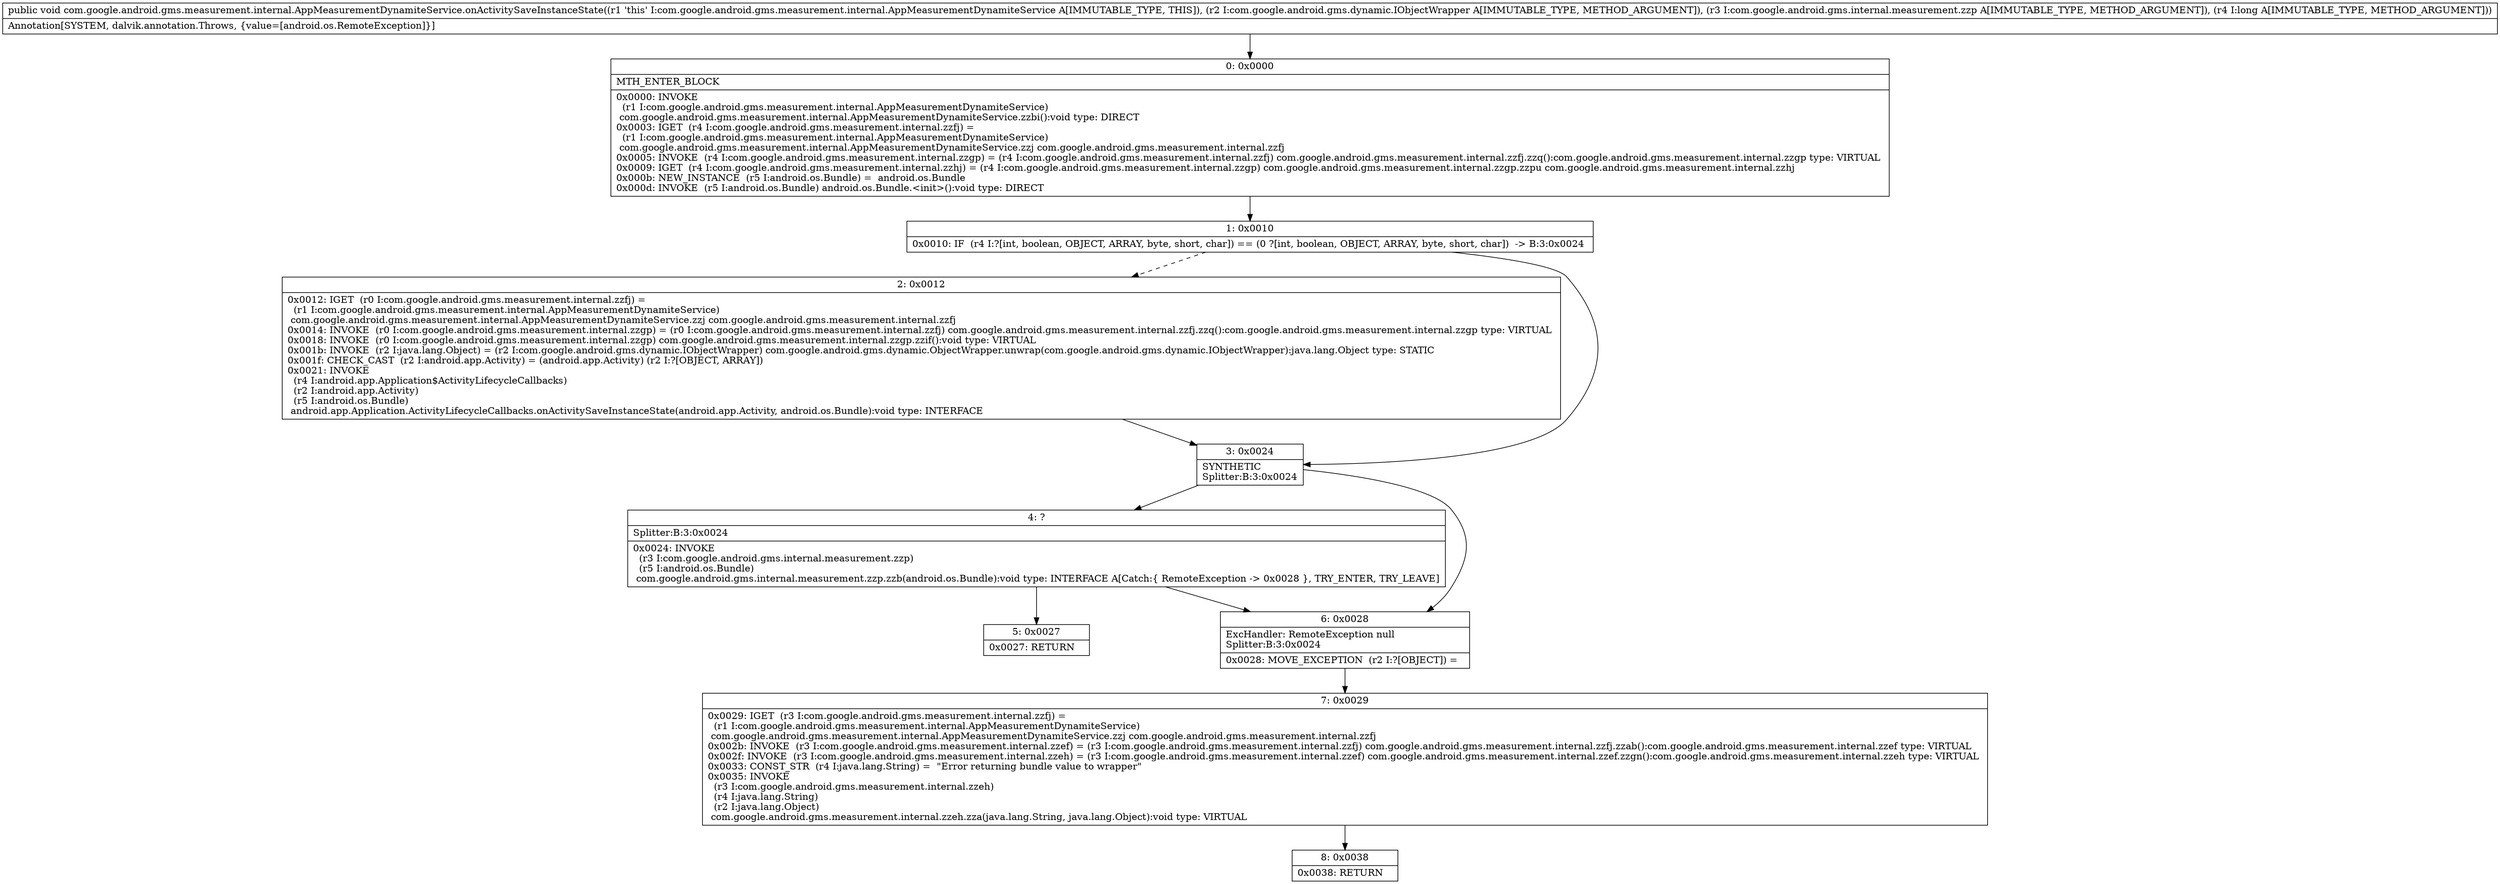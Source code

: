 digraph "CFG forcom.google.android.gms.measurement.internal.AppMeasurementDynamiteService.onActivitySaveInstanceState(Lcom\/google\/android\/gms\/dynamic\/IObjectWrapper;Lcom\/google\/android\/gms\/internal\/measurement\/zzp;J)V" {
Node_0 [shape=record,label="{0\:\ 0x0000|MTH_ENTER_BLOCK\l|0x0000: INVOKE  \l  (r1 I:com.google.android.gms.measurement.internal.AppMeasurementDynamiteService)\l com.google.android.gms.measurement.internal.AppMeasurementDynamiteService.zzbi():void type: DIRECT \l0x0003: IGET  (r4 I:com.google.android.gms.measurement.internal.zzfj) = \l  (r1 I:com.google.android.gms.measurement.internal.AppMeasurementDynamiteService)\l com.google.android.gms.measurement.internal.AppMeasurementDynamiteService.zzj com.google.android.gms.measurement.internal.zzfj \l0x0005: INVOKE  (r4 I:com.google.android.gms.measurement.internal.zzgp) = (r4 I:com.google.android.gms.measurement.internal.zzfj) com.google.android.gms.measurement.internal.zzfj.zzq():com.google.android.gms.measurement.internal.zzgp type: VIRTUAL \l0x0009: IGET  (r4 I:com.google.android.gms.measurement.internal.zzhj) = (r4 I:com.google.android.gms.measurement.internal.zzgp) com.google.android.gms.measurement.internal.zzgp.zzpu com.google.android.gms.measurement.internal.zzhj \l0x000b: NEW_INSTANCE  (r5 I:android.os.Bundle) =  android.os.Bundle \l0x000d: INVOKE  (r5 I:android.os.Bundle) android.os.Bundle.\<init\>():void type: DIRECT \l}"];
Node_1 [shape=record,label="{1\:\ 0x0010|0x0010: IF  (r4 I:?[int, boolean, OBJECT, ARRAY, byte, short, char]) == (0 ?[int, boolean, OBJECT, ARRAY, byte, short, char])  \-\> B:3:0x0024 \l}"];
Node_2 [shape=record,label="{2\:\ 0x0012|0x0012: IGET  (r0 I:com.google.android.gms.measurement.internal.zzfj) = \l  (r1 I:com.google.android.gms.measurement.internal.AppMeasurementDynamiteService)\l com.google.android.gms.measurement.internal.AppMeasurementDynamiteService.zzj com.google.android.gms.measurement.internal.zzfj \l0x0014: INVOKE  (r0 I:com.google.android.gms.measurement.internal.zzgp) = (r0 I:com.google.android.gms.measurement.internal.zzfj) com.google.android.gms.measurement.internal.zzfj.zzq():com.google.android.gms.measurement.internal.zzgp type: VIRTUAL \l0x0018: INVOKE  (r0 I:com.google.android.gms.measurement.internal.zzgp) com.google.android.gms.measurement.internal.zzgp.zzif():void type: VIRTUAL \l0x001b: INVOKE  (r2 I:java.lang.Object) = (r2 I:com.google.android.gms.dynamic.IObjectWrapper) com.google.android.gms.dynamic.ObjectWrapper.unwrap(com.google.android.gms.dynamic.IObjectWrapper):java.lang.Object type: STATIC \l0x001f: CHECK_CAST  (r2 I:android.app.Activity) = (android.app.Activity) (r2 I:?[OBJECT, ARRAY]) \l0x0021: INVOKE  \l  (r4 I:android.app.Application$ActivityLifecycleCallbacks)\l  (r2 I:android.app.Activity)\l  (r5 I:android.os.Bundle)\l android.app.Application.ActivityLifecycleCallbacks.onActivitySaveInstanceState(android.app.Activity, android.os.Bundle):void type: INTERFACE \l}"];
Node_3 [shape=record,label="{3\:\ 0x0024|SYNTHETIC\lSplitter:B:3:0x0024\l}"];
Node_4 [shape=record,label="{4\:\ ?|Splitter:B:3:0x0024\l|0x0024: INVOKE  \l  (r3 I:com.google.android.gms.internal.measurement.zzp)\l  (r5 I:android.os.Bundle)\l com.google.android.gms.internal.measurement.zzp.zzb(android.os.Bundle):void type: INTERFACE A[Catch:\{ RemoteException \-\> 0x0028 \}, TRY_ENTER, TRY_LEAVE]\l}"];
Node_5 [shape=record,label="{5\:\ 0x0027|0x0027: RETURN   \l}"];
Node_6 [shape=record,label="{6\:\ 0x0028|ExcHandler: RemoteException null\lSplitter:B:3:0x0024\l|0x0028: MOVE_EXCEPTION  (r2 I:?[OBJECT]) =  \l}"];
Node_7 [shape=record,label="{7\:\ 0x0029|0x0029: IGET  (r3 I:com.google.android.gms.measurement.internal.zzfj) = \l  (r1 I:com.google.android.gms.measurement.internal.AppMeasurementDynamiteService)\l com.google.android.gms.measurement.internal.AppMeasurementDynamiteService.zzj com.google.android.gms.measurement.internal.zzfj \l0x002b: INVOKE  (r3 I:com.google.android.gms.measurement.internal.zzef) = (r3 I:com.google.android.gms.measurement.internal.zzfj) com.google.android.gms.measurement.internal.zzfj.zzab():com.google.android.gms.measurement.internal.zzef type: VIRTUAL \l0x002f: INVOKE  (r3 I:com.google.android.gms.measurement.internal.zzeh) = (r3 I:com.google.android.gms.measurement.internal.zzef) com.google.android.gms.measurement.internal.zzef.zzgn():com.google.android.gms.measurement.internal.zzeh type: VIRTUAL \l0x0033: CONST_STR  (r4 I:java.lang.String) =  \"Error returning bundle value to wrapper\" \l0x0035: INVOKE  \l  (r3 I:com.google.android.gms.measurement.internal.zzeh)\l  (r4 I:java.lang.String)\l  (r2 I:java.lang.Object)\l com.google.android.gms.measurement.internal.zzeh.zza(java.lang.String, java.lang.Object):void type: VIRTUAL \l}"];
Node_8 [shape=record,label="{8\:\ 0x0038|0x0038: RETURN   \l}"];
MethodNode[shape=record,label="{public void com.google.android.gms.measurement.internal.AppMeasurementDynamiteService.onActivitySaveInstanceState((r1 'this' I:com.google.android.gms.measurement.internal.AppMeasurementDynamiteService A[IMMUTABLE_TYPE, THIS]), (r2 I:com.google.android.gms.dynamic.IObjectWrapper A[IMMUTABLE_TYPE, METHOD_ARGUMENT]), (r3 I:com.google.android.gms.internal.measurement.zzp A[IMMUTABLE_TYPE, METHOD_ARGUMENT]), (r4 I:long A[IMMUTABLE_TYPE, METHOD_ARGUMENT]))  | Annotation[SYSTEM, dalvik.annotation.Throws, \{value=[android.os.RemoteException]\}]\l}"];
MethodNode -> Node_0;
Node_0 -> Node_1;
Node_1 -> Node_2[style=dashed];
Node_1 -> Node_3;
Node_2 -> Node_3;
Node_3 -> Node_4;
Node_3 -> Node_6;
Node_4 -> Node_5;
Node_4 -> Node_6;
Node_6 -> Node_7;
Node_7 -> Node_8;
}


